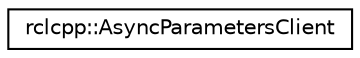 digraph "Graphical Class Hierarchy"
{
  edge [fontname="Helvetica",fontsize="10",labelfontname="Helvetica",labelfontsize="10"];
  node [fontname="Helvetica",fontsize="10",shape=record];
  rankdir="LR";
  Node0 [label="rclcpp::AsyncParametersClient",height=0.2,width=0.4,color="black", fillcolor="white", style="filled",URL="$classrclcpp_1_1AsyncParametersClient.html"];
}
